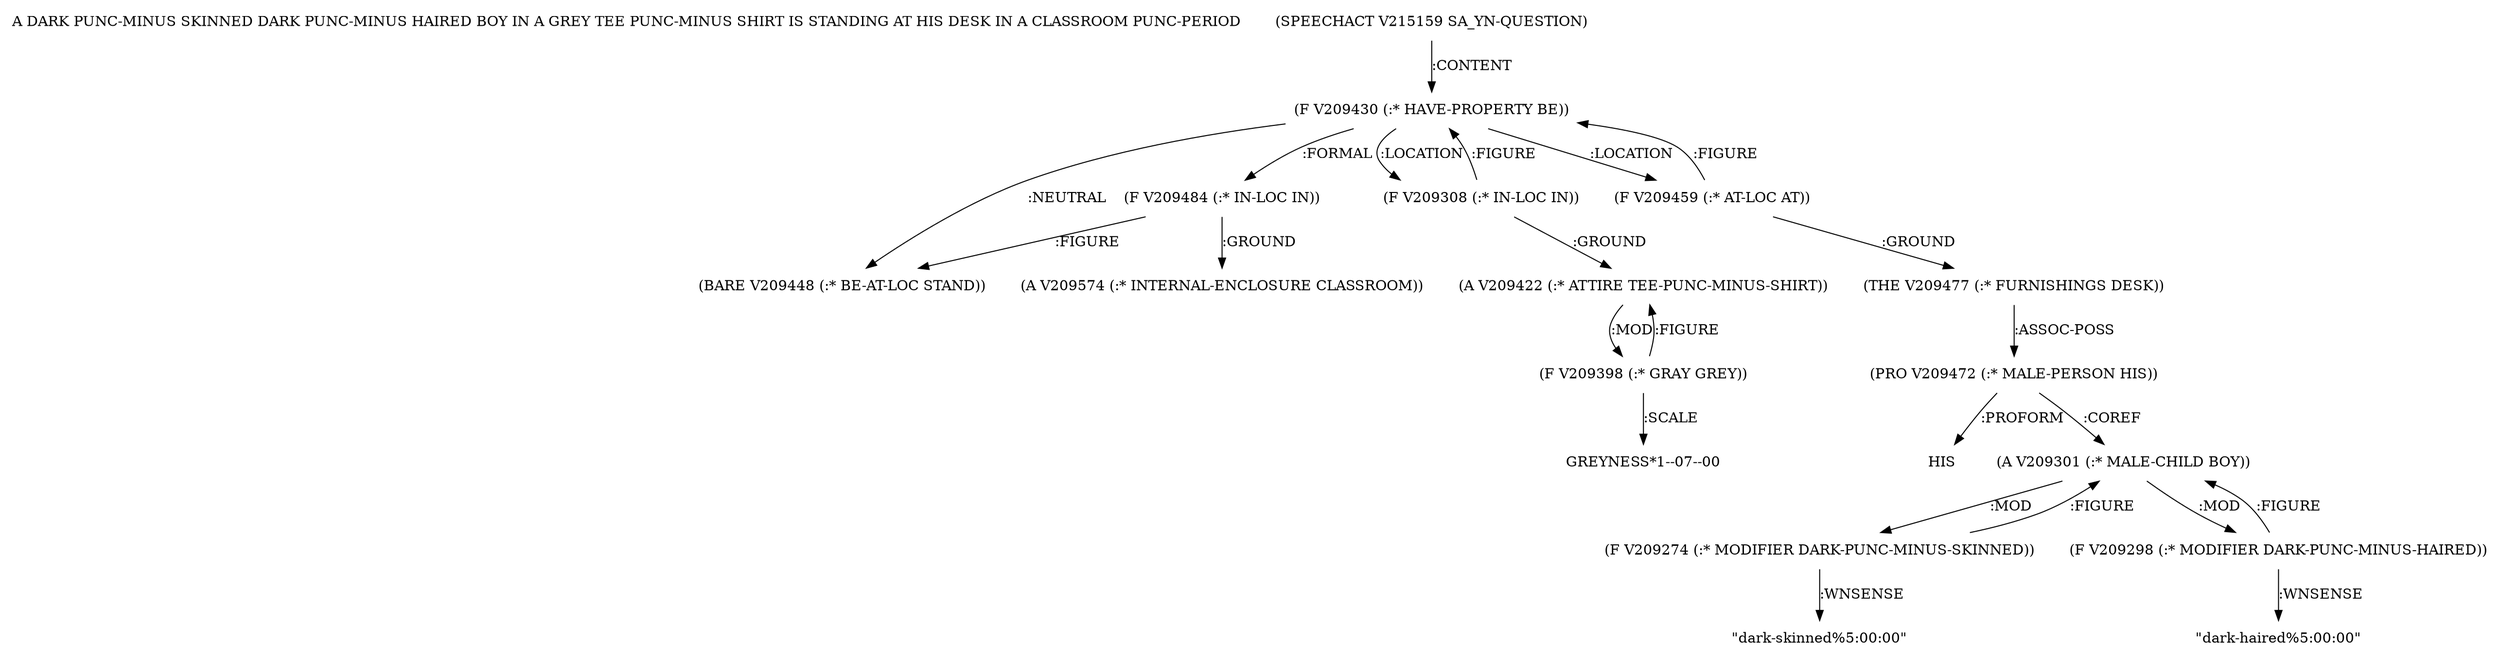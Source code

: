 digraph Terms {
  node [shape=none]
  "A DARK PUNC-MINUS SKINNED DARK PUNC-MINUS HAIRED BOY IN A GREY TEE PUNC-MINUS SHIRT IS STANDING AT HIS DESK IN A CLASSROOM PUNC-PERIOD"
  "V215159" [label="(SPEECHACT V215159 SA_YN-QUESTION)"]
  "V215159" -> "V209430" [label=":CONTENT"]
  "V209430" [label="(F V209430 (:* HAVE-PROPERTY BE))"]
  "V209430" -> "V209448" [label=":NEUTRAL"]
  "V209430" -> "V209484" [label=":FORMAL"]
  "V209430" -> "V209308" [label=":LOCATION"]
  "V209430" -> "V209459" [label=":LOCATION"]
  "V209308" [label="(F V209308 (:* IN-LOC IN))"]
  "V209308" -> "V209422" [label=":GROUND"]
  "V209308" -> "V209430" [label=":FIGURE"]
  "V209422" [label="(A V209422 (:* ATTIRE TEE-PUNC-MINUS-SHIRT))"]
  "V209422" -> "V209398" [label=":MOD"]
  "V209398" [label="(F V209398 (:* GRAY GREY))"]
  "V209398" -> "V209422" [label=":FIGURE"]
  "V209398" -> "NT221250" [label=":SCALE"]
  "NT221250" [label="GREYNESS*1--07--00"]
  "V209448" [label="(BARE V209448 (:* BE-AT-LOC STAND))"]
  "V209459" [label="(F V209459 (:* AT-LOC AT))"]
  "V209459" -> "V209477" [label=":GROUND"]
  "V209459" -> "V209430" [label=":FIGURE"]
  "V209477" [label="(THE V209477 (:* FURNISHINGS DESK))"]
  "V209477" -> "V209472" [label=":ASSOC-POSS"]
  "V209472" [label="(PRO V209472 (:* MALE-PERSON HIS))"]
  "V209472" -> "NT221251" [label=":PROFORM"]
  "NT221251" [label="HIS"]
  "V209472" -> "V209301" [label=":COREF"]
  "V209484" [label="(F V209484 (:* IN-LOC IN))"]
  "V209484" -> "V209574" [label=":GROUND"]
  "V209484" -> "V209448" [label=":FIGURE"]
  "V209574" [label="(A V209574 (:* INTERNAL-ENCLOSURE CLASSROOM))"]
  "V209301" [label="(A V209301 (:* MALE-CHILD BOY))"]
  "V209301" -> "V209274" [label=":MOD"]
  "V209301" -> "V209298" [label=":MOD"]
  "V209274" [label="(F V209274 (:* MODIFIER DARK-PUNC-MINUS-SKINNED))"]
  "V209274" -> "V209301" [label=":FIGURE"]
  "V209274" -> "NT221252" [label=":WNSENSE"]
  "NT221252" [label="\"dark-skinned%5:00:00\""]
  "V209298" [label="(F V209298 (:* MODIFIER DARK-PUNC-MINUS-HAIRED))"]
  "V209298" -> "V209301" [label=":FIGURE"]
  "V209298" -> "NT221253" [label=":WNSENSE"]
  "NT221253" [label="\"dark-haired%5:00:00\""]
}
